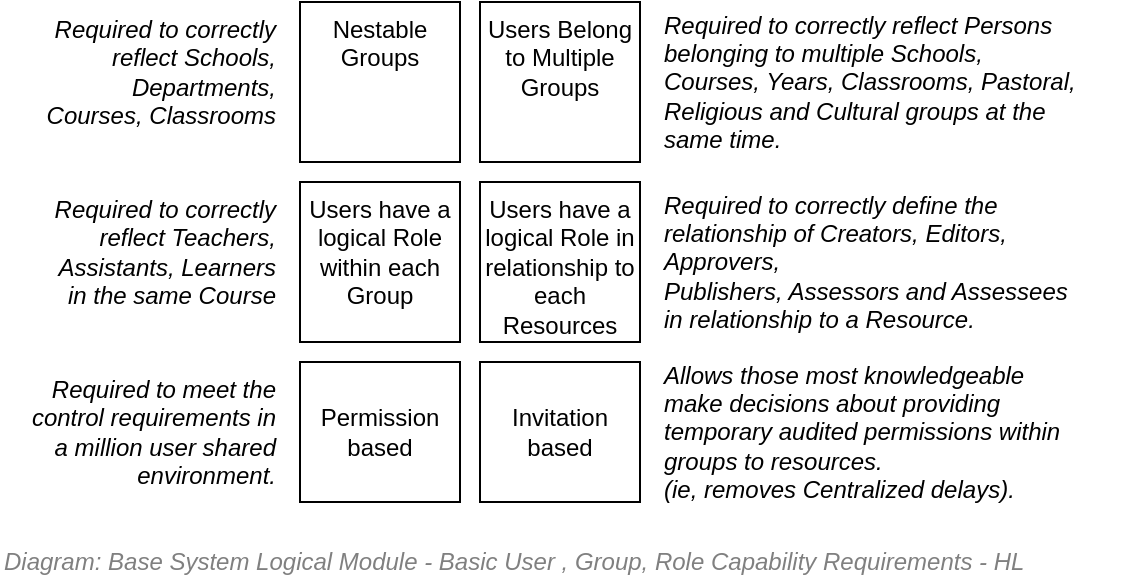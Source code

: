 <mxfile compressed="false" version="17.5.0" type="google">
  <diagram id="1GGxgcg9zpcTlT68tFhP" name="Functionality/Analysis/Capabilities/Users &amp; Group Management">
    <mxGraphModel grid="1" page="1" gridSize="10" guides="1" tooltips="1" connect="1" arrows="1" fold="1" pageScale="1" pageWidth="827" pageHeight="1169" math="0" shadow="0">
      <root>
        <mxCell id="U2vRWpI0dpXCsrSGyEU3-0" />
        <mxCell id="U2vRWpI0dpXCsrSGyEU3-1" parent="U2vRWpI0dpXCsrSGyEU3-0" />
        <mxCell id="U2vRWpI0dpXCsrSGyEU3-2" value="Users Belong to Multiple Groups" style="rounded=0;whiteSpace=wrap;html=1;fontSize=12;strokeWidth=1;fillColor=none;verticalAlign=top;" vertex="1" parent="U2vRWpI0dpXCsrSGyEU3-1">
          <mxGeometry x="360" y="70" width="80" height="80" as="geometry" />
        </mxCell>
        <mxCell id="U2vRWpI0dpXCsrSGyEU3-3" value="Nestable Groups" style="rounded=0;whiteSpace=wrap;html=1;fontSize=12;strokeWidth=1;fillColor=none;verticalAlign=top;" vertex="1" parent="U2vRWpI0dpXCsrSGyEU3-1">
          <mxGeometry x="270" y="70" width="80" height="80" as="geometry" />
        </mxCell>
        <mxCell id="U2vRWpI0dpXCsrSGyEU3-4" value="Users have a logical Role within each Group" style="rounded=0;whiteSpace=wrap;html=1;fontSize=12;strokeWidth=1;fillColor=none;verticalAlign=top;" vertex="1" parent="U2vRWpI0dpXCsrSGyEU3-1">
          <mxGeometry x="270" y="160" width="80" height="80" as="geometry" />
        </mxCell>
        <mxCell id="U2vRWpI0dpXCsrSGyEU3-5" value="Required to correctly reflect Schools, Departments, Courses, Classrooms" style="rounded=0;whiteSpace=wrap;html=1;fontSize=12;strokeWidth=1;fillColor=none;verticalAlign=top;strokeColor=none;fontStyle=2;align=right;" vertex="1" parent="U2vRWpI0dpXCsrSGyEU3-1">
          <mxGeometry x="140" y="70" width="120" height="90" as="geometry" />
        </mxCell>
        <mxCell id="U2vRWpI0dpXCsrSGyEU3-7" value="Required to correctly reflect Persons belonging to multiple Schools, Courses, Years, Classrooms, Pastoral, Religious and Cultural groups at the same time." style="rounded=0;whiteSpace=wrap;html=1;fontSize=12;strokeWidth=1;fillColor=none;verticalAlign=middle;strokeColor=none;fontStyle=2;align=left;" vertex="1" parent="U2vRWpI0dpXCsrSGyEU3-1">
          <mxGeometry x="450" y="70" width="210" height="80" as="geometry" />
        </mxCell>
        <mxCell id="U2vRWpI0dpXCsrSGyEU3-8" value="Required to correctly reflect Teachers, Assistants, Learners in the same Course" style="rounded=0;whiteSpace=wrap;html=1;fontSize=12;strokeWidth=1;fillColor=none;verticalAlign=top;strokeColor=none;fontStyle=2;align=right;" vertex="1" parent="U2vRWpI0dpXCsrSGyEU3-1">
          <mxGeometry x="140" y="160" width="120" height="80" as="geometry" />
        </mxCell>
        <mxCell id="U2vRWpI0dpXCsrSGyEU3-9" value="Users have a logical Role in relationship to each Resources" style="rounded=0;whiteSpace=wrap;html=1;fontSize=12;strokeWidth=1;fillColor=none;verticalAlign=top;" vertex="1" parent="U2vRWpI0dpXCsrSGyEU3-1">
          <mxGeometry x="360" y="160" width="80" height="80" as="geometry" />
        </mxCell>
        <mxCell id="U2vRWpI0dpXCsrSGyEU3-10" value="Required to correctly define the relationship of Creators, Editors, Approvers,&lt;br&gt;Publishers, Assessors and Assessees in relationship to a Resource." style="rounded=0;whiteSpace=wrap;html=1;fontSize=12;strokeWidth=1;fillColor=none;verticalAlign=middle;strokeColor=none;fontStyle=2;align=left;" vertex="1" parent="U2vRWpI0dpXCsrSGyEU3-1">
          <mxGeometry x="450" y="160" width="210" height="80" as="geometry" />
        </mxCell>
        <mxCell id="RXiOHoOsmugMSRAOVyyB-0" value="&lt;font style=&quot;font-size: 12px&quot;&gt;Diagram: Base System Logical Module - Basic User , Group, Role Capability Requirements - HL&lt;/font&gt;" style="text;strokeColor=none;fillColor=none;html=1;fontSize=12;fontStyle=2;verticalAlign=middle;align=left;shadow=0;glass=0;comic=0;opacity=30;fontColor=#808080;strokeWidth=1;" vertex="1" parent="U2vRWpI0dpXCsrSGyEU3-1">
          <mxGeometry x="120" y="340" width="560" height="20" as="geometry" />
        </mxCell>
        <mxCell id="RXiOHoOsmugMSRAOVyyB-1" value="Permission based" style="rounded=0;whiteSpace=wrap;html=1;fontSize=12;strokeWidth=1;fillColor=none;verticalAlign=middle;" vertex="1" parent="U2vRWpI0dpXCsrSGyEU3-1">
          <mxGeometry x="270" y="250" width="80" height="70" as="geometry" />
        </mxCell>
        <mxCell id="RXiOHoOsmugMSRAOVyyB-3" value="Invitation based" style="rounded=0;whiteSpace=wrap;html=1;fontSize=12;strokeWidth=1;fillColor=none;verticalAlign=middle;" vertex="1" parent="U2vRWpI0dpXCsrSGyEU3-1">
          <mxGeometry x="360" y="250" width="80" height="70" as="geometry" />
        </mxCell>
        <mxCell id="RXiOHoOsmugMSRAOVyyB-4" value="Allows those most knowledgeable make decisions about providing temporary audited permissions within groups to resources. &lt;br&gt;(ie, removes Centralized delays)." style="rounded=0;whiteSpace=wrap;html=1;fontSize=12;strokeWidth=1;fillColor=none;verticalAlign=middle;strokeColor=none;fontStyle=2;align=left;" vertex="1" parent="U2vRWpI0dpXCsrSGyEU3-1">
          <mxGeometry x="450" y="250" width="210" height="70" as="geometry" />
        </mxCell>
        <mxCell id="RXiOHoOsmugMSRAOVyyB-5" value="Required to meet the control requirements in a million user shared environment." style="rounded=0;whiteSpace=wrap;html=1;fontSize=12;strokeWidth=1;fillColor=none;verticalAlign=top;strokeColor=none;fontStyle=2;align=right;" vertex="1" parent="U2vRWpI0dpXCsrSGyEU3-1">
          <mxGeometry x="130" y="250" width="130" height="70" as="geometry" />
        </mxCell>
      </root>
    </mxGraphModel>
  </diagram>
</mxfile>
